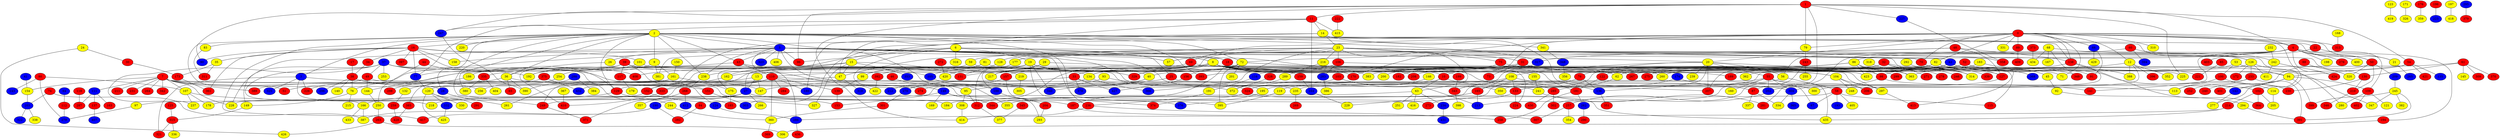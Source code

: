 graph {
0 [style = filled fillcolor = red];
1 [style = filled fillcolor = red];
2 [style = filled fillcolor = yellow];
3 [style = filled fillcolor = blue];
4 [style = filled fillcolor = red];
5 [style = filled fillcolor = blue];
6 [style = filled fillcolor = yellow];
7 [style = filled fillcolor = red];
8 [style = filled fillcolor = yellow];
9 [style = filled fillcolor = yellow];
10 [style = filled fillcolor = red];
11 [style = filled fillcolor = red];
12 [style = filled fillcolor = yellow];
13 [style = filled fillcolor = yellow];
14 [style = filled fillcolor = yellow];
15 [style = filled fillcolor = yellow];
16 [style = filled fillcolor = red];
17 [style = filled fillcolor = red];
18 [style = filled fillcolor = red];
19 [style = filled fillcolor = yellow];
20 [style = filled fillcolor = yellow];
21 [style = filled fillcolor = yellow];
22 [style = filled fillcolor = red];
23 [style = filled fillcolor = yellow];
24 [style = filled fillcolor = yellow];
25 [style = filled fillcolor = red];
26 [style = filled fillcolor = yellow];
27 [style = filled fillcolor = blue];
28 [style = filled fillcolor = blue];
29 [style = filled fillcolor = yellow];
30 [style = filled fillcolor = red];
31 [style = filled fillcolor = red];
32 [style = filled fillcolor = red];
33 [style = filled fillcolor = red];
34 [style = filled fillcolor = red];
35 [style = filled fillcolor = yellow];
36 [style = filled fillcolor = yellow];
37 [style = filled fillcolor = blue];
38 [style = filled fillcolor = red];
39 [style = filled fillcolor = red];
40 [style = filled fillcolor = yellow];
41 [style = filled fillcolor = blue];
42 [style = filled fillcolor = blue];
43 [style = filled fillcolor = red];
44 [style = filled fillcolor = red];
45 [style = filled fillcolor = yellow];
46 [style = filled fillcolor = red];
47 [style = filled fillcolor = yellow];
48 [style = filled fillcolor = red];
49 [style = filled fillcolor = red];
50 [style = filled fillcolor = red];
51 [style = filled fillcolor = red];
52 [style = filled fillcolor = red];
53 [style = filled fillcolor = yellow];
54 [style = filled fillcolor = red];
55 [style = filled fillcolor = red];
56 [style = filled fillcolor = yellow];
57 [style = filled fillcolor = yellow];
58 [style = filled fillcolor = red];
59 [style = filled fillcolor = yellow];
60 [style = filled fillcolor = red];
61 [style = filled fillcolor = red];
62 [style = filled fillcolor = yellow];
63 [style = filled fillcolor = yellow];
64 [style = filled fillcolor = blue];
65 [style = filled fillcolor = red];
66 [style = filled fillcolor = blue];
67 [style = filled fillcolor = blue];
68 [style = filled fillcolor = yellow];
69 [style = filled fillcolor = red];
70 [style = filled fillcolor = red];
71 [style = filled fillcolor = yellow];
72 [style = filled fillcolor = yellow];
73 [style = filled fillcolor = red];
74 [style = filled fillcolor = red];
75 [style = filled fillcolor = red];
76 [style = filled fillcolor = yellow];
77 [style = filled fillcolor = blue];
78 [style = filled fillcolor = red];
79 [style = filled fillcolor = yellow];
80 [style = filled fillcolor = red];
81 [style = filled fillcolor = yellow];
82 [style = filled fillcolor = yellow];
83 [style = filled fillcolor = yellow];
84 [style = filled fillcolor = red];
85 [style = filled fillcolor = red];
86 [style = filled fillcolor = yellow];
87 [style = filled fillcolor = red];
88 [style = filled fillcolor = red];
89 [style = filled fillcolor = red];
90 [style = filled fillcolor = blue];
91 [style = filled fillcolor = red];
92 [style = filled fillcolor = yellow];
93 [style = filled fillcolor = yellow];
94 [style = filled fillcolor = yellow];
95 [style = filled fillcolor = yellow];
96 [style = filled fillcolor = red];
97 [style = filled fillcolor = yellow];
98 [style = filled fillcolor = red];
99 [style = filled fillcolor = yellow];
100 [style = filled fillcolor = red];
101 [style = filled fillcolor = yellow];
102 [style = filled fillcolor = red];
103 [style = filled fillcolor = red];
104 [style = filled fillcolor = yellow];
105 [style = filled fillcolor = blue];
106 [style = filled fillcolor = red];
107 [style = filled fillcolor = yellow];
108 [style = filled fillcolor = yellow];
109 [style = filled fillcolor = red];
110 [style = filled fillcolor = red];
111 [style = filled fillcolor = blue];
112 [style = filled fillcolor = red];
113 [style = filled fillcolor = yellow];
114 [style = filled fillcolor = yellow];
115 [style = filled fillcolor = red];
116 [style = filled fillcolor = blue];
117 [style = filled fillcolor = red];
118 [style = filled fillcolor = red];
119 [style = filled fillcolor = yellow];
120 [style = filled fillcolor = yellow];
121 [style = filled fillcolor = yellow];
122 [style = filled fillcolor = red];
123 [style = filled fillcolor = yellow];
124 [style = filled fillcolor = blue];
125 [style = filled fillcolor = red];
126 [style = filled fillcolor = yellow];
127 [style = filled fillcolor = red];
128 [style = filled fillcolor = yellow];
129 [style = filled fillcolor = red];
130 [style = filled fillcolor = red];
131 [style = filled fillcolor = red];
132 [style = filled fillcolor = yellow];
133 [style = filled fillcolor = red];
134 [style = filled fillcolor = yellow];
135 [style = filled fillcolor = blue];
136 [style = filled fillcolor = blue];
137 [style = filled fillcolor = red];
138 [style = filled fillcolor = red];
139 [style = filled fillcolor = red];
140 [style = filled fillcolor = yellow];
141 [style = filled fillcolor = red];
142 [style = filled fillcolor = blue];
143 [style = filled fillcolor = blue];
144 [style = filled fillcolor = yellow];
145 [style = filled fillcolor = yellow];
146 [style = filled fillcolor = yellow];
147 [style = filled fillcolor = yellow];
148 [style = filled fillcolor = blue];
149 [style = filled fillcolor = yellow];
150 [style = filled fillcolor = yellow];
151 [style = filled fillcolor = red];
152 [style = filled fillcolor = red];
153 [style = filled fillcolor = red];
154 [style = filled fillcolor = yellow];
155 [style = filled fillcolor = yellow];
156 [style = filled fillcolor = red];
157 [style = filled fillcolor = red];
158 [style = filled fillcolor = yellow];
159 [style = filled fillcolor = red];
160 [style = filled fillcolor = yellow];
161 [style = filled fillcolor = yellow];
162 [style = filled fillcolor = yellow];
163 [style = filled fillcolor = red];
164 [style = filled fillcolor = blue];
165 [style = filled fillcolor = red];
166 [style = filled fillcolor = yellow];
167 [style = filled fillcolor = yellow];
168 [style = filled fillcolor = yellow];
169 [style = filled fillcolor = yellow];
170 [style = filled fillcolor = red];
171 [style = filled fillcolor = yellow];
172 [style = filled fillcolor = red];
173 [style = filled fillcolor = red];
174 [style = filled fillcolor = blue];
175 [style = filled fillcolor = yellow];
176 [style = filled fillcolor = red];
177 [style = filled fillcolor = yellow];
178 [style = filled fillcolor = yellow];
179 [style = filled fillcolor = yellow];
180 [style = filled fillcolor = blue];
181 [style = filled fillcolor = red];
182 [style = filled fillcolor = red];
183 [style = filled fillcolor = yellow];
184 [style = filled fillcolor = yellow];
185 [style = filled fillcolor = red];
186 [style = filled fillcolor = yellow];
187 [style = filled fillcolor = red];
188 [style = filled fillcolor = blue];
189 [style = filled fillcolor = red];
190 [style = filled fillcolor = blue];
191 [style = filled fillcolor = yellow];
192 [style = filled fillcolor = yellow];
193 [style = filled fillcolor = blue];
194 [style = filled fillcolor = red];
195 [style = filled fillcolor = yellow];
196 [style = filled fillcolor = red];
197 [style = filled fillcolor = yellow];
198 [style = filled fillcolor = yellow];
199 [style = filled fillcolor = red];
200 [style = filled fillcolor = yellow];
201 [style = filled fillcolor = yellow];
202 [style = filled fillcolor = blue];
203 [style = filled fillcolor = blue];
204 [style = filled fillcolor = red];
205 [style = filled fillcolor = yellow];
206 [style = filled fillcolor = red];
207 [style = filled fillcolor = red];
208 [style = filled fillcolor = red];
209 [style = filled fillcolor = blue];
210 [style = filled fillcolor = red];
211 [style = filled fillcolor = red];
212 [style = filled fillcolor = blue];
213 [style = filled fillcolor = blue];
214 [style = filled fillcolor = red];
215 [style = filled fillcolor = yellow];
216 [style = filled fillcolor = yellow];
217 [style = filled fillcolor = yellow];
218 [style = filled fillcolor = yellow];
219 [style = filled fillcolor = yellow];
220 [style = filled fillcolor = yellow];
221 [style = filled fillcolor = red];
222 [style = filled fillcolor = red];
223 [style = filled fillcolor = blue];
224 [style = filled fillcolor = red];
225 [style = filled fillcolor = yellow];
226 [style = filled fillcolor = red];
227 [style = filled fillcolor = blue];
228 [style = filled fillcolor = yellow];
229 [style = filled fillcolor = yellow];
230 [style = filled fillcolor = red];
231 [style = filled fillcolor = red];
232 [style = filled fillcolor = yellow];
233 [style = filled fillcolor = red];
234 [style = filled fillcolor = blue];
235 [style = filled fillcolor = yellow];
236 [style = filled fillcolor = red];
237 [style = filled fillcolor = yellow];
238 [style = filled fillcolor = yellow];
239 [style = filled fillcolor = yellow];
240 [style = filled fillcolor = red];
241 [style = filled fillcolor = yellow];
242 [style = filled fillcolor = yellow];
243 [style = filled fillcolor = red];
244 [style = filled fillcolor = yellow];
245 [style = filled fillcolor = yellow];
246 [style = filled fillcolor = red];
247 [style = filled fillcolor = blue];
248 [style = filled fillcolor = yellow];
249 [style = filled fillcolor = red];
250 [style = filled fillcolor = yellow];
251 [style = filled fillcolor = yellow];
252 [style = filled fillcolor = red];
253 [style = filled fillcolor = yellow];
254 [style = filled fillcolor = yellow];
255 [style = filled fillcolor = yellow];
256 [style = filled fillcolor = yellow];
257 [style = filled fillcolor = red];
258 [style = filled fillcolor = red];
259 [style = filled fillcolor = red];
260 [style = filled fillcolor = yellow];
261 [style = filled fillcolor = yellow];
262 [style = filled fillcolor = blue];
263 [style = filled fillcolor = red];
264 [style = filled fillcolor = red];
265 [style = filled fillcolor = blue];
266 [style = filled fillcolor = yellow];
267 [style = filled fillcolor = red];
268 [style = filled fillcolor = red];
269 [style = filled fillcolor = red];
270 [style = filled fillcolor = blue];
271 [style = filled fillcolor = red];
272 [style = filled fillcolor = red];
273 [style = filled fillcolor = red];
274 [style = filled fillcolor = red];
275 [style = filled fillcolor = red];
276 [style = filled fillcolor = red];
277 [style = filled fillcolor = yellow];
278 [style = filled fillcolor = red];
279 [style = filled fillcolor = blue];
280 [style = filled fillcolor = yellow];
281 [style = filled fillcolor = red];
282 [style = filled fillcolor = red];
283 [style = filled fillcolor = blue];
284 [style = filled fillcolor = red];
285 [style = filled fillcolor = red];
286 [style = filled fillcolor = blue];
287 [style = filled fillcolor = red];
288 [style = filled fillcolor = blue];
289 [style = filled fillcolor = yellow];
290 [style = filled fillcolor = red];
291 [style = filled fillcolor = red];
292 [style = filled fillcolor = yellow];
293 [style = filled fillcolor = yellow];
294 [style = filled fillcolor = yellow];
295 [style = filled fillcolor = blue];
296 [style = filled fillcolor = blue];
297 [style = filled fillcolor = yellow];
298 [style = filled fillcolor = red];
299 [style = filled fillcolor = red];
300 [style = filled fillcolor = yellow];
301 [style = filled fillcolor = red];
302 [style = filled fillcolor = red];
303 [style = filled fillcolor = blue];
304 [style = filled fillcolor = blue];
305 [style = filled fillcolor = yellow];
306 [style = filled fillcolor = yellow];
307 [style = filled fillcolor = red];
308 [style = filled fillcolor = yellow];
309 [style = filled fillcolor = red];
310 [style = filled fillcolor = yellow];
311 [style = filled fillcolor = red];
312 [style = filled fillcolor = red];
313 [style = filled fillcolor = red];
314 [style = filled fillcolor = yellow];
315 [style = filled fillcolor = red];
316 [style = filled fillcolor = yellow];
317 [style = filled fillcolor = blue];
318 [style = filled fillcolor = yellow];
319 [style = filled fillcolor = blue];
320 [style = filled fillcolor = yellow];
321 [style = filled fillcolor = red];
322 [style = filled fillcolor = blue];
323 [style = filled fillcolor = blue];
324 [style = filled fillcolor = red];
325 [style = filled fillcolor = blue];
326 [style = filled fillcolor = yellow];
327 [style = filled fillcolor = yellow];
328 [style = filled fillcolor = red];
329 [style = filled fillcolor = red];
330 [style = filled fillcolor = yellow];
331 [style = filled fillcolor = yellow];
332 [style = filled fillcolor = blue];
333 [style = filled fillcolor = red];
334 [style = filled fillcolor = yellow];
335 [style = filled fillcolor = red];
336 [style = filled fillcolor = yellow];
337 [style = filled fillcolor = yellow];
338 [style = filled fillcolor = yellow];
339 [style = filled fillcolor = red];
340 [style = filled fillcolor = blue];
341 [style = filled fillcolor = yellow];
342 [style = filled fillcolor = red];
343 [style = filled fillcolor = red];
344 [style = filled fillcolor = red];
345 [style = filled fillcolor = red];
346 [style = filled fillcolor = red];
347 [style = filled fillcolor = yellow];
348 [style = filled fillcolor = blue];
349 [style = filled fillcolor = red];
350 [style = filled fillcolor = yellow];
351 [style = filled fillcolor = red];
352 [style = filled fillcolor = yellow];
353 [style = filled fillcolor = blue];
354 [style = filled fillcolor = yellow];
355 [style = filled fillcolor = yellow];
356 [style = filled fillcolor = yellow];
357 [style = filled fillcolor = yellow];
358 [style = filled fillcolor = red];
359 [style = filled fillcolor = yellow];
360 [style = filled fillcolor = yellow];
361 [style = filled fillcolor = red];
362 [style = filled fillcolor = yellow];
363 [style = filled fillcolor = yellow];
364 [style = filled fillcolor = red];
365 [style = filled fillcolor = blue];
366 [style = filled fillcolor = blue];
367 [style = filled fillcolor = yellow];
368 [style = filled fillcolor = blue];
369 [style = filled fillcolor = red];
370 [style = filled fillcolor = red];
371 [style = filled fillcolor = red];
372 [style = filled fillcolor = yellow];
373 [style = filled fillcolor = red];
374 [style = filled fillcolor = red];
375 [style = filled fillcolor = red];
376 [style = filled fillcolor = blue];
377 [style = filled fillcolor = yellow];
378 [style = filled fillcolor = blue];
379 [style = filled fillcolor = red];
380 [style = filled fillcolor = yellow];
381 [style = filled fillcolor = yellow];
382 [style = filled fillcolor = yellow];
383 [style = filled fillcolor = yellow];
384 [style = filled fillcolor = yellow];
385 [style = filled fillcolor = red];
386 [style = filled fillcolor = yellow];
387 [style = filled fillcolor = yellow];
388 [style = filled fillcolor = yellow];
389 [style = filled fillcolor = red];
390 [style = filled fillcolor = yellow];
391 [style = filled fillcolor = red];
392 [style = filled fillcolor = red];
393 [style = filled fillcolor = red];
394 [style = filled fillcolor = blue];
395 [style = filled fillcolor = yellow];
396 [style = filled fillcolor = red];
397 [style = filled fillcolor = red];
398 [style = filled fillcolor = yellow];
399 [style = filled fillcolor = red];
400 [style = filled fillcolor = yellow];
401 [style = filled fillcolor = red];
402 [style = filled fillcolor = red];
403 [style = filled fillcolor = red];
404 [style = filled fillcolor = yellow];
405 [style = filled fillcolor = yellow];
406 [style = filled fillcolor = yellow];
407 [style = filled fillcolor = blue];
408 [style = filled fillcolor = red];
409 [style = filled fillcolor = red];
410 [style = filled fillcolor = red];
411 [style = filled fillcolor = yellow];
412 [style = filled fillcolor = blue];
413 [style = filled fillcolor = red];
414 [style = filled fillcolor = yellow];
415 [style = filled fillcolor = yellow];
416 [style = filled fillcolor = yellow];
417 [style = filled fillcolor = red];
418 [style = filled fillcolor = yellow];
419 [style = filled fillcolor = yellow];
420 [style = filled fillcolor = yellow];
421 [style = filled fillcolor = red];
422 [style = filled fillcolor = yellow];
423 [style = filled fillcolor = yellow];
424 [style = filled fillcolor = red];
425 [style = filled fillcolor = yellow];
426 [style = filled fillcolor = yellow];
427 [style = filled fillcolor = blue];
428 [style = filled fillcolor = red];
429 [style = filled fillcolor = yellow];
430 [style = filled fillcolor = red];
431 [style = filled fillcolor = blue];
432 [style = filled fillcolor = blue];
433 [style = filled fillcolor = yellow];
434 [style = filled fillcolor = yellow];
435 [style = filled fillcolor = yellow];
436 [style = filled fillcolor = red];
0 -- 20;
0 -- 12;
0 -- 10;
0 -- 4;
0 -- 21;
0 -- 22;
0 -- 66;
0 -- 69;
0 -- 70;
0 -- 71;
0 -- 79;
0 -- 82;
0 -- 89;
0 -- 102;
0 -- 138;
0 -- 152;
0 -- 170;
0 -- 175;
0 -- 310;
0 -- 313;
0 -- 331;
1 -- 4;
1 -- 11;
1 -- 54;
1 -- 79;
1 -- 87;
1 -- 90;
1 -- 96;
1 -- 225;
1 -- 227;
1 -- 247;
1 -- 414;
2 -- 3;
2 -- 5;
2 -- 9;
2 -- 16;
2 -- 28;
2 -- 36;
2 -- 43;
2 -- 50;
2 -- 51;
2 -- 72;
2 -- 83;
2 -- 126;
2 -- 129;
2 -- 136;
2 -- 220;
2 -- 236;
2 -- 238;
2 -- 249;
2 -- 317;
2 -- 355;
2 -- 380;
2 -- 393;
2 -- 417;
3 -- 218;
3 -- 226;
3 -- 274;
3 -- 321;
3 -- 325;
4 -- 21;
4 -- 47;
4 -- 50;
4 -- 56;
4 -- 86;
4 -- 109;
4 -- 141;
4 -- 177;
4 -- 198;
4 -- 276;
4 -- 317;
4 -- 400;
4 -- 424;
5 -- 8;
5 -- 18;
5 -- 20;
5 -- 26;
5 -- 43;
5 -- 57;
5 -- 95;
5 -- 96;
5 -- 149;
5 -- 158;
5 -- 195;
5 -- 226;
5 -- 235;
5 -- 238;
5 -- 285;
5 -- 286;
5 -- 314;
5 -- 323;
5 -- 406;
6 -- 15;
6 -- 18;
6 -- 19;
6 -- 25;
6 -- 96;
6 -- 130;
6 -- 148;
6 -- 316;
6 -- 381;
7 -- 28;
7 -- 107;
7 -- 111;
7 -- 113;
7 -- 151;
7 -- 154;
7 -- 184;
7 -- 211;
7 -- 228;
7 -- 231;
7 -- 264;
7 -- 342;
7 -- 389;
8 -- 10;
8 -- 13;
8 -- 33;
8 -- 62;
8 -- 94;
8 -- 110;
8 -- 131;
8 -- 155;
8 -- 157;
8 -- 159;
8 -- 181;
8 -- 208;
8 -- 217;
8 -- 224;
8 -- 254;
8 -- 260;
8 -- 267;
8 -- 312;
8 -- 329;
8 -- 363;
8 -- 371;
8 -- 383;
8 -- 408;
9 -- 161;
9 -- 192;
9 -- 381;
10 -- 63;
10 -- 87;
10 -- 274;
11 -- 14;
11 -- 47;
11 -- 77;
11 -- 164;
11 -- 247;
11 -- 415;
12 -- 40;
12 -- 206;
12 -- 352;
12 -- 388;
12 -- 396;
13 -- 27;
13 -- 147;
13 -- 432;
14 -- 23;
14 -- 138;
14 -- 180;
14 -- 303;
14 -- 341;
15 -- 47;
15 -- 76;
15 -- 131;
15 -- 162;
15 -- 327;
15 -- 353;
16 -- 34;
16 -- 35;
16 -- 77;
16 -- 90;
16 -- 101;
16 -- 129;
16 -- 158;
16 -- 361;
16 -- 395;
16 -- 397;
17 -- 38;
18 -- 187;
18 -- 199;
19 -- 27;
19 -- 40;
19 -- 152;
19 -- 170;
19 -- 329;
19 -- 340;
19 -- 374;
19 -- 420;
20 -- 55;
20 -- 56;
20 -- 78;
20 -- 98;
20 -- 108;
20 -- 136;
20 -- 207;
20 -- 239;
21 -- 265;
22 -- 194;
22 -- 403;
23 -- 31;
23 -- 33;
23 -- 42;
23 -- 57;
23 -- 59;
23 -- 63;
23 -- 70;
23 -- 75;
23 -- 106;
23 -- 128;
23 -- 216;
23 -- 280;
23 -- 358;
23 -- 366;
24 -- 30;
24 -- 426;
25 -- 67;
25 -- 147;
26 -- 36;
27 -- 97;
27 -- 187;
27 -- 190;
27 -- 249;
27 -- 266;
27 -- 376;
28 -- 261;
29 -- 217;
29 -- 297;
29 -- 392;
30 -- 173;
31 -- 71;
31 -- 73;
31 -- 182;
31 -- 347;
32 -- 115;
32 -- 208;
32 -- 246;
32 -- 271;
32 -- 278;
32 -- 383;
32 -- 393;
33 -- 129;
33 -- 207;
33 -- 378;
33 -- 427;
34 -- 38;
35 -- 173;
35 -- 311;
36 -- 65;
36 -- 132;
36 -- 304;
36 -- 390;
37 -- 49;
37 -- 124;
37 -- 134;
37 -- 166;
37 -- 228;
37 -- 237;
37 -- 244;
37 -- 253;
37 -- 408;
38 -- 76;
38 -- 140;
38 -- 147;
38 -- 256;
38 -- 296;
39 -- 77;
39 -- 117;
39 -- 144;
39 -- 151;
39 -- 189;
39 -- 410;
39 -- 422;
40 -- 95;
40 -- 340;
41 -- 154;
42 -- 45;
42 -- 62;
42 -- 91;
42 -- 98;
42 -- 260;
42 -- 275;
42 -- 349;
43 -- 105;
43 -- 110;
43 -- 335;
44 -- 192;
44 -- 250;
45 -- 92;
46 -- 95;
47 -- 261;
47 -- 319;
48 -- 72;
48 -- 127;
48 -- 138;
48 -- 177;
49 -- 51;
49 -- 144;
49 -- 273;
50 -- 113;
50 -- 209;
50 -- 210;
50 -- 320;
52 -- 62;
52 -- 114;
52 -- 207;
52 -- 388;
53 -- 94;
53 -- 100;
53 -- 362;
54 -- 94;
54 -- 135;
54 -- 189;
54 -- 421;
55 -- 153;
55 -- 160;
55 -- 202;
55 -- 206;
55 -- 213;
55 -- 304;
55 -- 435;
56 -- 58;
56 -- 195;
58 -- 67;
58 -- 115;
58 -- 184;
58 -- 193;
58 -- 405;
59 -- 99;
59 -- 219;
60 -- 242;
60 -- 281;
60 -- 394;
61 -- 130;
61 -- 133;
61 -- 145;
61 -- 309;
61 -- 370;
62 -- 285;
63 -- 228;
63 -- 234;
63 -- 251;
63 -- 416;
64 -- 112;
66 -- 91;
66 -- 429;
68 -- 126;
68 -- 167;
68 -- 349;
68 -- 434;
69 -- 127;
69 -- 192;
70 -- 314;
70 -- 339;
72 -- 134;
72 -- 156;
72 -- 201;
72 -- 297;
72 -- 395;
72 -- 423;
74 -- 203;
74 -- 387;
75 -- 104;
75 -- 200;
76 -- 149;
76 -- 215;
77 -- 120;
78 -- 136;
78 -- 165;
79 -- 243;
80 -- 107;
80 -- 143;
80 -- 279;
81 -- 99;
81 -- 104;
81 -- 105;
82 -- 122;
82 -- 127;
82 -- 162;
82 -- 368;
82 -- 376;
82 -- 413;
83 -- 311;
84 -- 282;
85 -- 221;
86 -- 98;
86 -- 116;
86 -- 238;
86 -- 299;
86 -- 329;
86 -- 423;
87 -- 334;
87 -- 337;
88 -- 320;
89 -- 409;
92 -- 294;
93 -- 270;
93 -- 324;
94 -- 109;
94 -- 142;
94 -- 240;
94 -- 399;
94 -- 401;
95 -- 308;
95 -- 312;
97 -- 279;
98 -- 102;
98 -- 202;
99 -- 139;
100 -- 113;
100 -- 230;
101 -- 186;
101 -- 372;
102 -- 205;
102 -- 214;
102 -- 364;
103 -- 213;
103 -- 333;
103 -- 350;
104 -- 206;
104 -- 248;
104 -- 297;
105 -- 188;
106 -- 134;
106 -- 225;
106 -- 283;
107 -- 153;
107 -- 178;
107 -- 237;
108 -- 119;
108 -- 133;
108 -- 141;
108 -- 165;
108 -- 229;
109 -- 121;
109 -- 280;
109 -- 402;
110 -- 120;
110 -- 139;
110 -- 152;
110 -- 180;
110 -- 241;
110 -- 284;
110 -- 360;
110 -- 389;
111 -- 137;
111 -- 163;
111 -- 287;
112 -- 279;
114 -- 205;
116 -- 191;
117 -- 179;
118 -- 287;
119 -- 395;
120 -- 291;
120 -- 330;
120 -- 332;
120 -- 425;
122 -- 181;
123 -- 419;
124 -- 286;
125 -- 315;
126 -- 172;
126 -- 233;
126 -- 260;
126 -- 277;
126 -- 411;
127 -- 304;
128 -- 131;
129 -- 166;
129 -- 185;
130 -- 210;
130 -- 230;
132 -- 259;
133 -- 224;
133 -- 273;
134 -- 270;
134 -- 366;
136 -- 351;
137 -- 407;
138 -- 300;
138 -- 363;
138 -- 364;
139 -- 153;
142 -- 277;
144 -- 250;
146 -- 324;
148 -- 169;
148 -- 218;
148 -- 293;
148 -- 344;
149 -- 315;
150 -- 161;
151 -- 303;
152 -- 178;
152 -- 327;
154 -- 203;
155 -- 241;
156 -- 427;
157 -- 212;
157 -- 236;
159 -- 164;
161 -- 175;
161 -- 249;
162 -- 333;
164 -- 229;
165 -- 213;
165 -- 355;
166 -- 387;
166 -- 433;
168 -- 313;
171 -- 326;
173 -- 361;
174 -- 300;
174 -- 350;
175 -- 185;
176 -- 359;
177 -- 188;
177 -- 312;
181 -- 258;
181 -- 262;
183 -- 221;
183 -- 267;
186 -- 298;
187 -- 307;
188 -- 204;
190 -- 282;
190 -- 387;
190 -- 417;
191 -- 236;
194 -- 306;
195 -- 374;
196 -- 223;
197 -- 418;
199 -- 343;
202 -- 257;
203 -- 322;
203 -- 338;
204 -- 293;
209 -- 245;
210 -- 346;
214 -- 286;
214 -- 435;
216 -- 289;
219 -- 305;
222 -- 415;
227 -- 358;
232 -- 242;
233 -- 235;
233 -- 252;
233 -- 391;
234 -- 431;
235 -- 269;
236 -- 258;
236 -- 414;
238 -- 268;
241 -- 281;
242 -- 411;
242 -- 424;
243 -- 255;
243 -- 302;
244 -- 360;
245 -- 347;
245 -- 382;
245 -- 391;
245 -- 399;
247 -- 390;
249 -- 371;
250 -- 263;
254 -- 256;
257 -- 307;
257 -- 354;
259 -- 428;
262 -- 290;
263 -- 306;
263 -- 426;
268 -- 357;
268 -- 412;
270 -- 301;
272 -- 420;
283 -- 386;
285 -- 302;
285 -- 430;
286 -- 436;
288 -- 384;
288 -- 390;
289 -- 372;
292 -- 314;
294 -- 391;
295 -- 379;
297 -- 413;
301 -- 360;
304 -- 334;
304 -- 365;
308 -- 414;
312 -- 377;
315 -- 321;
315 -- 336;
317 -- 343;
318 -- 363;
324 -- 344;
324 -- 435;
328 -- 372;
332 -- 425;
333 -- 410;
335 -- 380;
335 -- 404;
341 -- 348;
343 -- 398;
345 -- 377;
348 -- 356;
360 -- 369;
367 -- 410;
373 -- 434;
375 -- 385;
375 -- 432;
385 -- 428;
392 -- 422;
}
